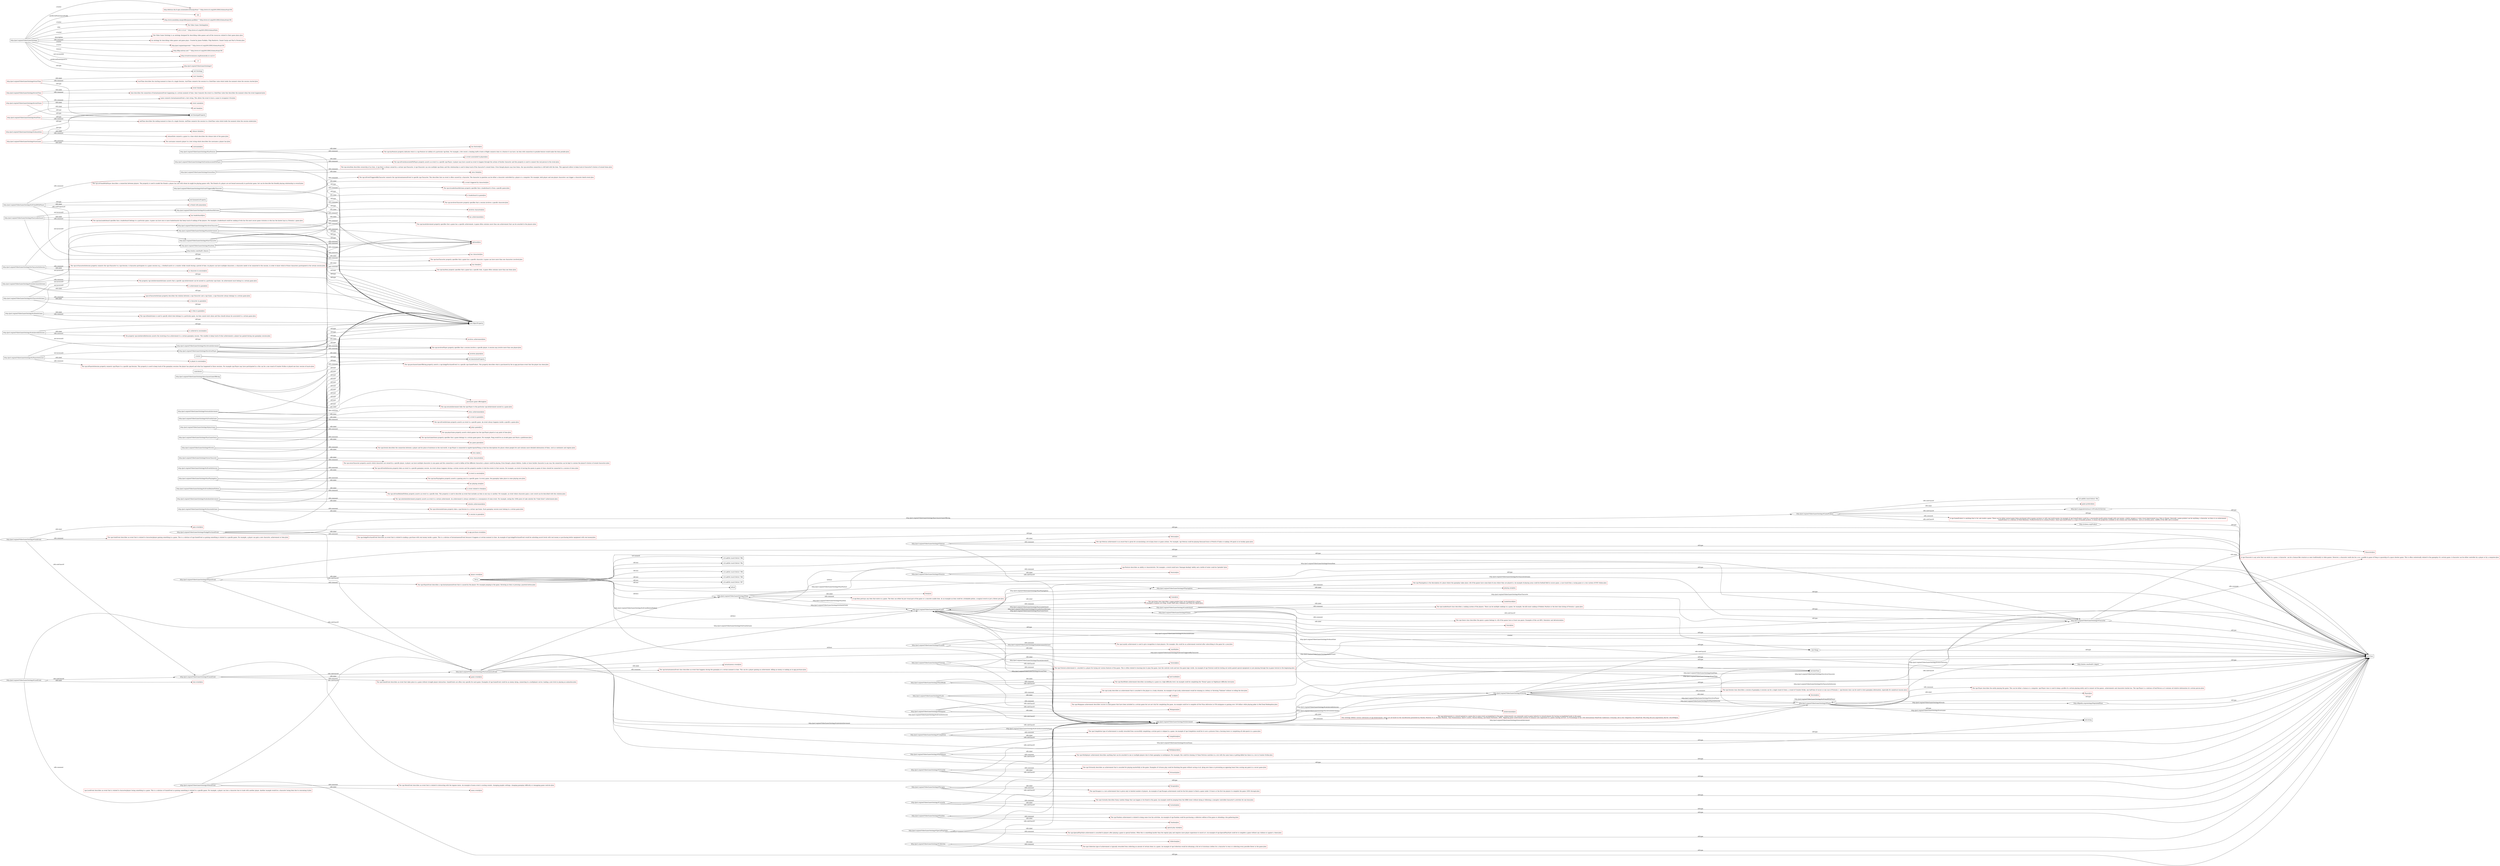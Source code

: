 digraph ar2dtool_diagram { 
rankdir=LR;
size="1000"
node [shape = ellipse, color="black"]; "http://purl.org/net/VideoGameOntology#GameEvent" "http://purl.org/net/VideoGameOntology#Item" "http://purl.org/net/VideoGameOntology#Veteran" "http://purl.org/net/VideoGameOntology#Achievement" "NULL" "http://purl.org/net/VideoGameOntology#GameProduct" "http://purl.org/net/VideoGameOntology#Loyalty" "http://purl.org/net/VideoGameOntology#Tutorial" "http://purl.org/net/VideoGameOntology#HardMode" "http://purl.org/net/VideoGameOntology#Character" "http://xmlns.com/foaf/0.1/Agent" "http://purl.org/net/VideoGameOntology#Leaderboard" "http://purl.org/net/VideoGameOntology#Luck" "http://purl.org/net/VideoGameOntology#Minigame" "http://purl.org/net/VideoGameOntology#Completion" "http://purl.org/net/VideoGameOntology#PlayerEvent" "http://schema.org/Product" "http://purl.org/net/VideoGameOntology#Multiplayer" "http://purl.org/net/VideoGameOntology#Virtuosity" "http://purl.org/net/VideoGameOntology#Paragon" "owl:Thing" "http://dbpedia.org/ontology/PopulatedPlace" "http://purl.org/net/VideoGameOntology#InstantaneousEvent" "http://purl.org/net/VideoGameOntology#GainEvent" "http://purl.org/net/VideoGameOntology#Player" "http://purl.org/net/VideoGameOntology#Feature" "http://purl.org/net/VideoGameOntology#Session" "http://purl.org/goodrelations/v1#ProductOrService" "http://purl.org/net/VideoGameOntology#InAppPurchaseEvent" "http://purl.org/net/VideoGameOntology#LoseEvent" "http://purl.org/net/VideoGameOntology#Genre" "http://purl.org/net/VideoGameOntology#Curiosity" "http://purl.org/net/VideoGameOntology#SpecialPlayStyle" "http://purl.org/net/VideoGameOntology#Fandom" "http://purl.org/net/VideoGameOntology#MenuEvent" "http://purl.org/net/VideoGameOntology#Game" "http://purl.org/net/VideoGameOntology#PlayingArea" "http://purl.org/net/VideoGameOntology#Collection" ; /*classes style*/
node [shape = rectangle, color="red"]; "has feature@en" "The vgo:hasFeature property indicates what is a vgo:Feature (or ability) of a particular vgo:Item. For example, a fire sword, a healing staff or boots of flight connects item to a feature it can have. An item with connection to potable feature would make the item potable.@en" "Character@en" "A vgo:Character is any actor that can exists in a game. A character  can be a human-like creature as seen traditionally in video games. However, a character could also be a car, a paddle in game of Pong or spaceship of a space shooter game. This is often contextually related to the gameplay of a certain game. A character can be either controller by a player or by a computer.@en" "start time@en" "startTime describes the starting moment in time of a single Session. startTime connects the session to a DateTime value which holds the moment when the session started.@en" "http://delicias.dia.fi.upm.es/members/DGarijo/#me^^http://www.w3.org/2001/XMLSchema#anyURI" "vgo" "http://www.mendeley.com/profiles/janne-parkkila/^^http://www.w3.org/2001/XMLSchema#anyURI" "The Video Game Ontology@en" "2013-10-22^^http://www.w3.org/2001/XMLSchema#date" "The Video Game Ontology is an ontology designed for describing video games and all the resources related to their game plays.@en" "An ontology for describing video games and game plays. Created by Janne Parkkila, Filip Radulovic, Daniel Garijo and Mar?a Poveda.@en" "http://purl.org/net/mpoveda^^http://www.w3.org/2001/XMLSchema#anyURI" "http://filip.milstan.net/^^http://www.w3.org/2001/XMLSchema#anyURI" "http://creativecommons.org/licenses/by-nc-sa/2.0/" "1.0" "http://purl.org/net/VideoGameOntology#" "is event associated to player@en" "The vgo:isEventAssociatedToPlayer property asserts an event to a specific vgo:Player. A player may have caused an event to happen through the actions of his/her character and this property is used to connect the real person to the event.@en" "Completion@en" "The vgo:Completion type of achievement is usually rewarded from successfully completing a certain goal or subgoal in a game. An example of vgo:Completion would be to save a princess from a burning tower or completing all side-quests in a game.@en" "owns item@en" "The vgo:ownsItem describes ownership of an item. A vgo:Item is always owned by a certain vgo:Character. A vgo:Character can own multiple vgo:Items and this relationship is used to keep track of the character?s owned items. Even though players may lose items, the vgo:ownsItem connection is still held with the item. This approach allows to keep track of character?s history of owned items.@en" "game product@en" "A vgo:GameProduct is anything that is for sale inside a game. These can be either normal game items purchased with in-game currency or with real world money. An example of vgo:GameProduct could be a consumable health potion bought with real money, a better weapon or some visual improvement (e.g. Hats in Steam). Basically a game product can be anything, a character, an item or an achievement.
GameProduct is a subclass of Good Relations: ProductOrService & schema:Product. Since vgo:GameProduct is a type of buyable product, it reuses the properties available in the schema and Good Relations, such as currency price, validity of the offer and so on.@en" "is event triggered by character@en" "The vgo:isEventTriggeredByCharacter connects the vgo:InstantaneousEvent to specific vgo:Character. This describes that an event is often caused by a character. The character in question can be either a character controlled by a player or a computer. For example, both player and non-player characters can trigger a character death event.@en" "Game@en" "The vgo:Game class describes a game product that can be played by a player.
Examples of games are Pong, Grand Theft Auto, Pokemon and Need for Speed.@en" "involves player@en" "The vgo:involvesPlayer property specifies that a session involves a specific player. A session may involve more than one player.@en" "optional@en" "Minigame@en" "The vgo:Minigame achievement describes success in mini-games that have been included in a certain game but are not vital for completing the game. An example could be to complete all the Pizza deliveries in GTA minigame or gaining over 100 dollars while playing poker in Red Dead Redemption.@en" "is friend with player@en" "The vgo:isFriendWithPlayer describes a connection between players. The property is used to model the friends a player has and with whom he might be playing games with. The friends of a player are not bound necessarily to particular game, but can be describe the friendly playing relationship in overall.@en" "purchases game offering@en" "The vgo:purchasesGameOffering property aseerts a vgo:InAppPurchaseEvent to a specific vgo:GameProduct. This property describes what is purchased by the in-app purchase event that the player has done.@en" "Paragon@en" "The vgo:Paragon is a rare achievement that is given only to limited number of players. An example of vgo:Paragon achievement could be the first player to finish a game under 10 hours or the first ten players to complete the game 100% through.@en" "owns achievement@en" "The vgo:ownsAchievement links the vgo:Player to the particular vgo:Achievement earned in a game.@en" "is event in game@en" "The vgo:isEventInGame property asserts an event to a specific game. An event always happens inside a specific a game.@en" "username@en" "The username connects player to a text string which describes the username a player has.@en" "plays game@en" "the vgo:playsGame property asserts which games has the vgo:Player played at any point of time.@en" "has leaderboard@en" "The vgo:hasLeaderboard specifies that a leaderboard belongs to a particular game. A game can have one or more leaderboards that keep track of ranking of the players. For example a leaderboard could be ranking of who has the most soccer game victories or who has the fastest lap in a Formula 1 game.@en" "Veteran@en" "The vgo:Veteran achievement is an award that is given for accumulating a lot of play hours or game actions. For example, vgo:Veteran could be playing thousand hours of World of Tanks or making 100 goals in ice hockey game.@en" "lose event@en" "vgo:LoseEvent describes an event that is related to character/player losing something in a game. This is a subclass of GameEvent as gaining something is related to a specific game. For example, a player can lose a character due to trade with another player. Another example would be a character losing item due to consuming it.@en" "has game genre@en" "The vgo:hasGameGenre property specifies that a game belongs to a certain game genre. For example, Pong would be an arcade game and Mario a platformer.@en" "playing area@en" "The vgo:PlayingArea is the description of a place where the gameplay takes place. All of the games have some kind of area where they are played in. An example of playing areas could be football field in soccer game, a race track from a racing game or a star system of EVE Online.@en" "involves character@en" "The vgo:involvesCharacter property specifies that a session involves a specific character.@en" "optional@en" "release date@en" "releaseDate connects a game to a time which describes the release date of the game.@en" "is achievement in game@en" "The property vgo:isAchievementInGame asserts that a specific vgo:Achievement can be earned in a particular vgo:Game. An achievement must belong to a certain game.@en" "hard mode@en" "The vgo:HardMode achievement describes succeeding in a game on a high difficulty level. An example could be completing the ?Doom? game on Nightmare difficulty level.@en" "game event@en" "The vgo:GameEvent describes an event that takes place in a game without straight player interaction. GameEvents are often very specific for each game. Examples of vgo:GameEvent could be an enemy dying, connecting to a multiplayer server, loading a new level or playing an animation.@en" "Achievement@en" "The vgo:Achievement is a reward gained in a game due to some event accomplished in the game. Achievements are commonly used in game industry to reward players for having accomplished tasks in the game. 
This ontology defines various subclasses of vgo:Achievement, which are all based on the classification presented by Markus Montola et al. [Markus Montola, Timo Nummenmaa, Andr?s Lucero, Marion Boberg, and Hannu Korhonen, 2009, ?Applying game achievement systems to enhance user experience in a photo sharing service?, In Proceedings of the 13th International MindTrek Conference: Everyday Life in the Ubiquitous Era (MindTrek '09)] http://dl.acm.org/citation.cfm?id=1621859@en" "lives in@en" "The vgo:livesIn describes the connection between a player and his place of existence in the real-world. A vgo:Player is connected to wgs84:SpatialThing as that has descriptions for places where people live and contains more detailed information of them, such as continents and regions.@en" "Item@en" "A vgo:Item portrays any item that exists in a game. The item can either be just visual part of the game or a concrete usable item. As an example an item could be a drinkable potion, a magical sword or just a flower pot.@en" "is character in game@en" "vgo:isCharacterInGame property describes the relation between a vgo:Character and a vgo:Game. a vgo:Character always belongs to a certain game.@en" "has item@en" "The vgo:hasItem property specifies that a game has a specific item. A game often contains more than one items.@en" "optional@en" "is item in game@en" "The vgo:isItemInGame is used to specify which item belongs to a particular game. An item cannot exist alone and thus should always be associated to a certain game.@en" "special play style@en" "The vgo:SpecialPlayStyle achievement is awarded to players after playing a game in special fashion. Often this is something harder than the regular play and requires more player experience to excel in it. An example of vgo:SpecialPlayStyle could be to complete a game without any violence or against a timer.@en" "Tutorial@en" "The vgo:Tutorial achievement is  awarded to a player for trying out various features of the game. This is often related to learning how to play the game, how the controls work and how the game logic works. An example of vgo:Tutorial could be testing out newly gained special equipment or just playing through the in-game tutorial in the beginning.@en" "owns character@en" "The vgo:ownsCharacter property asserts which characters are owned by a specific player. A player can have multiple characters in one game and this connection is used to define all the different characters a player could be playing. Even though a player deletes, trades or loses his/her character in any way, the connection can be kept to contain the player?s history of owned characters.@en" "Virtuosity@en" "The vgo:Virtuosity describes an achievement that is awarded for playing masterfully in the game. Examples of virtuous play could be finishing the game without saving at all, dying zero times or preventing an opposing team from scoring any goals in a soccer game.@en" "Fandom@en" "The vgo:Fandom achievement is related to doing some true fan activities. An example of vgo:Fandom could be purchasing a collectors edition of the game or attending a fan gathering.@en" "Player@en" "The vgo:Player describes the entity playing the game. This can be either a human or a computer. vgo:Player class is used to keep a profile of a certain playing entity and to connect all the games, achievements and characters he/she has. The vgo:Player is a subclass of foaf:Person as it contains all relative information of a certain person.@en" "Luck@en" "The vgo:Lucky describes an achievement that is awarded to the player in a lucky situation. An example of vgo:Lucky achievement would be winning in a lottery or throwing ?Yahtzee? without re-rolling the dice.@en" "Curiosity@en" "The vgo:Curiosity describes funny random things that can happen or be found in the game. An example could be jumping from the Eiffel tower without dying or following a comupter controlled character?s activities for one hour.@en" "Genre@en" "The vgo:Genre class describes the genre a game belongs to. All of the games have at least one genre. Examples of this are RPG, Simulator and Adventure@en" "Loyalty@en" "The vgo:Loyalty achievement is used to give recognition to loyal players. For example, this could be an achievement received after subscribing to the game for a year.@en" "end time@en" "endTime describes the ending moment in time of a single Session. endTime connects the session to a DateTime value which holds the moment when the session ended.@en" "gain event@en" "The vgo:GainEvent describes an event that is related to character/player gaining something in a game. This is a subclass of vgo:GameEvent as gaining something is related to a specific game. For example, a player can gain a new character, achievement or item.@en" "is achieved in session@en" "The property vgo:isAchievedInSession asserts the receiving of an achievement to a certain gameplay session. This enables to keep track of what achievements a player has gained during one gameplay session.@en" "Multiplayer@en" "The vgo:Multiplayer achievement describes anything that can be awarded to one or multiple players due to their gameplay in multiplayer. For example, this could be winning 10 Team Fortress matches in a row with the same team or getting killed ten times in a row in Counter-Strike.@en" "event name@en" "name connects InstantaneousEvent a text string. This allows the event to have a name to recognize it for.@en" "is player in session@en" "The vgo:isPlayerInSession property connects vgo:Player to a specific vgo:Session. This property is used to keep track of the gameplay sessions the player has played and what has happened in those sessions. For example vgo:Player may have participated in a this can be a one round of Counter-Strike or played one hour session of mario.@en" "Leaderboard@en" "The vgo:Leaderboard class describes a ranking system of the players. There can be multiple rankings in a game, for example, the kill-count ranking of Modern Warfare or the best time listing of Formula 1 game.@en" "event time@en" "time describes the connection of InstantaneousEvent happening at a certain moment of time. time Conncets the event to a DateTime value that describes the moment when the event happened.@en" "in-app purchase event@en" "The vgo:InAppPurchaseEvent describes an event that is related to making a purchase with real money inside a game. This is a subclass of InstantaneousEvent because it happens at certain moment in time. An example of vgo:InAppPurchaseEvent would be unlocking secret levels with real money or purchasing better equipment with real money.@en" "is event in session@en" "The vgo:isEventInSession property links an event to a specific gameplay session. An event always happens during a certain session and this property enables to link the events to that session. For example, an event of moving the queen in game of chess should be connected to a session of chess.@en" "is leaderboard in game@en" "The vgo:isLeaderboardInGame property specifies that a leaderboard is from a specific game.@en" "optional@en" "has playing area@en" "The vgo:hasPlayingArea property asserts a gaming area to a specific game. In every game, the gameplay takes place in some playing area.@en" "has character@en" "The vgo:hasCharacter property specifies that a game has a specific character. A game can have more than one characters involved.@en" "optional@en" "involves achievement@en" "The vgo:involvesPlayer property specifies that a session involves a specific player. A session may involve more than one player.@en" "optional@en" "Session@en" "The vgo:Session class describes a session of gameplay. A session can be a single round of chess, a round of Counter-Strike, one half-time of soccer or one race of Formula 1. vgo:Session class can be used to store gameplay information, especially for analytical reasons.@en" "Feature@en" "vgo:Feature describes an ability or characteristic. For example, a sword could have ?damage dealing? ability and a bottle of water could be ?potable?.@en" "is event related to item@en" "The vgo:isEventRelatedToItem property asserts an event to a specific item. This property is used to describe an event that includes an item in one way or another. For example, an event where character gains a new sword can be described with this relation.@en" "unlocks achievement@en" "The vgo:unlocksAchievement property asserts an event to a certain achievement. An achievement is always unlocked as a consequence of some event. For example, eating the 100th piece of cake unlocks the ?Cake Eater? achievement.@en" "Collection@en" "The vgo:Collection type of achievement is typically rewarded from collecting an amount of certain items in a game. An example of vgo:Collection would be obtaining a full set of christmas clothes for a character to wear or collecting every possible flower in the game.@en" "instantaneous event@en" "The vgo:InstantaneousEvent class describes an event that happens during the gameplay at a certain moment in time. This can be a player gaining an achievement, killing an enemy or making an in-app purchase.@en" "menu event@en" "The vgo:MenuEvent describes an event that is related to interacting with the ingame menu. An example of menu event is muting sounds, changing graphic settings, changing gameplay difficulty or remapping game controls.@en" "is session in game@en" "The vgo:isSessionInGame property links a vgo:Session to a certain vgo:Game. Each gameplay session must belong to a certain game.@en" "has achievement@en" "The vgo:hasAchievement property specifies that a game has a specific achievement. A game often contains more than one achievement that can be awarded to the players.@en" "optional@en" "is character in session@en" "The vgo:isCharacterInSession property connects the vgo:Character to a vgo:Session. A character participates in a game session (e.g., a football match or a counter strike round) during a period of time. As players can have multiple characters, a character needs to be connected to the session, in order to know which of those characters participated in the certain session.@en" "player event@en" "The vgo:PlayerEvent describes a vgo:InstantaneousEvent that is caused by the player. For example jumping in the game, throwing an item or pressing a joystick button.@en" ; /*literals style*/
"http://purl.org/net/VideoGameOntology#eventTime" "http://purl.org/net/VideoGameOntology#eventName" "http://purl.org/net/VideoGameOntology#endTime" "http://purl.org/net/VideoGameOntology#releaseDate" "http://purl.org/net/VideoGameOntology#username" "http://purl.org/net/VideoGameOntology#startTime" node [shape = null, color="null"]; "http://purl.org/net/VideoGameOntology#eventTime" "http://purl.org/net/VideoGameOntology#eventName" "http://purl.org/net/VideoGameOntology#endTime" "http://purl.org/net/VideoGameOntology#releaseDate" "http://purl.org/net/VideoGameOntology#username" "http://purl.org/net/VideoGameOntology#startTime" ; /*data type properties style*/
	"http://xmlns.com/foaf/0.1/knows" -> "owl:ObjectProperty" [ label = "rdf:type" ];
	"http://purl.org/net/VideoGameOntology#hasFeature" -> "owl:ObjectProperty" [ label = "rdf:type" ];
	"http://purl.org/net/VideoGameOntology#hasFeature" -> "has feature@en" [ label = "rdfs:label" ];
	"http://purl.org/net/VideoGameOntology#hasFeature" -> "The vgo:hasFeature property indicates what is a vgo:Feature (or ability) of a particular vgo:Item. For example, a fire sword, a healing staff or boots of flight connects item to a feature it can have. An item with connection to potable feature would make the item potable.@en" [ label = "rdfs:comment" ];
	"http://purl.org/net/VideoGameOntology#Character" -> "owl:Class" [ label = "rdf:type" ];
	"http://purl.org/net/VideoGameOntology#Character" -> "Character@en" [ label = "rdfs:label" ];
	"http://purl.org/net/VideoGameOntology#Character" -> "A vgo:Character is any actor that can exists in a game. A character  can be a human-like creature as seen traditionally in video games. However, a character could also be a car, a paddle in game of Pong or spaceship of a space shooter game. This is often contextually related to the gameplay of a certain game. A character can be either controller by a player or by a computer.@en" [ label = "rdfs:comment" ];
	"http://purl.org/net/VideoGameOntology#startTime" -> "owl:DatatypeProperty" [ label = "rdf:type" ];
	"http://purl.org/net/VideoGameOntology#startTime" -> "start time@en" [ label = "rdfs:label" ];
	"http://purl.org/net/VideoGameOntology#startTime" -> "startTime describes the starting moment in time of a single Session. startTime connects the session to a DateTime value which holds the moment when the session started.@en" [ label = "rdfs:comment" ];
	"http://purl.org/net/VideoGameOntology" -> "http://delicias.dia.fi.upm.es/members/DGarijo/#me^^http://www.w3.org/2001/XMLSchema#anyURI" [ label = ":creator" ];
	"http://purl.org/net/VideoGameOntology" -> "vgo" [ label = ":preferredNamespacePrefix" ];
	"http://purl.org/net/VideoGameOntology" -> "http://www.mendeley.com/profiles/janne-parkkila/^^http://www.w3.org/2001/XMLSchema#anyURI" [ label = ":creator" ];
	"http://purl.org/net/VideoGameOntology" -> "The Video Game Ontology@en" [ label = ":title" ];
	"http://purl.org/net/VideoGameOntology" -> "2013-10-22^^http://www.w3.org/2001/XMLSchema#date" [ label = ":created" ];
	"http://purl.org/net/VideoGameOntology" -> "owl:Ontology" [ label = "rdf:type" ];
	"http://purl.org/net/VideoGameOntology" -> "The Video Game Ontology is an ontology designed for describing video games and all the resources related to their game plays.@en" [ label = ":description" ];
	"http://purl.org/net/VideoGameOntology" -> "An ontology for describing video games and game plays. Created by Janne Parkkila, Filip Radulovic, Daniel Garijo and Mar?a Poveda.@en" [ label = "rdfs:comment" ];
	"http://purl.org/net/VideoGameOntology" -> "http://purl.org/net/mpoveda^^http://www.w3.org/2001/XMLSchema#anyURI" [ label = ":creator" ];
	"http://purl.org/net/VideoGameOntology" -> "http://filip.milstan.net/^^http://www.w3.org/2001/XMLSchema#anyURI" [ label = ":creator" ];
	"http://purl.org/net/VideoGameOntology" -> "http://creativecommons.org/licenses/by-nc-sa/2.0/" [ label = ":license" ];
	"http://purl.org/net/VideoGameOntology" -> "1.0" [ label = "owl:versionInfo" ];
	"http://purl.org/net/VideoGameOntology" -> "http://purl.org/net/VideoGameOntology#" [ label = ":preferredNamespaceUri" ];
	"http://purl.org/net/VideoGameOntology#isEventAssociatedToPlayer" -> "owl:ObjectProperty" [ label = "rdf:type" ];
	"http://purl.org/net/VideoGameOntology#isEventAssociatedToPlayer" -> "is event associated to player@en" [ label = "rdfs:label" ];
	"http://purl.org/net/VideoGameOntology#isEventAssociatedToPlayer" -> "The vgo:isEventAssociatedToPlayer property asserts an event to a specific vgo:Player. A player may have caused an event to happen through the actions of his/her character and this property is used to connect the real person to the event.@en" [ label = "rdfs:comment" ];
	"http://purl.org/net/VideoGameOntology#Completion" -> "owl:Class" [ label = "rdf:type" ];
	"http://purl.org/net/VideoGameOntology#Completion" -> "Completion@en" [ label = "rdfs:label" ];
	"http://purl.org/net/VideoGameOntology#Completion" -> "http://purl.org/net/VideoGameOntology#Achievement" [ label = "rdfs:subClassOf" ];
	"http://purl.org/net/VideoGameOntology#Completion" -> "The vgo:Completion type of achievement is usually rewarded from successfully completing a certain goal or subgoal in a game. An example of vgo:Completion would be to save a princess from a burning tower or completing all side-quests in a game.@en" [ label = "rdfs:comment" ];
	"http://purl.org/net/VideoGameOntology#ownsItem" -> "owl:ObjectProperty" [ label = "rdf:type" ];
	"http://purl.org/net/VideoGameOntology#ownsItem" -> "owns item@en" [ label = "rdfs:label" ];
	"http://purl.org/net/VideoGameOntology#ownsItem" -> "The vgo:ownsItem describes ownership of an item. A vgo:Item is always owned by a certain vgo:Character. A vgo:Character can own multiple vgo:Items and this relationship is used to keep track of the character?s owned items. Even though players may lose items, the vgo:ownsItem connection is still held with the item. This approach allows to keep track of character?s history of owned items.@en" [ label = "rdfs:comment" ];
	"http://purl.org/net/VideoGameOntology#GameProduct" -> "owl:Class" [ label = "rdf:type" ];
	"http://purl.org/net/VideoGameOntology#GameProduct" -> "game product@en" [ label = "rdfs:label" ];
	"http://purl.org/net/VideoGameOntology#GameProduct" -> "http://purl.org/goodrelations/v1#ProductOrService" [ label = "rdfs:subClassOf" ];
	"http://purl.org/net/VideoGameOntology#GameProduct" -> "http://schema.org/Product" [ label = "rdfs:subClassOf" ];
	"http://purl.org/net/VideoGameOntology#GameProduct" -> "-231ad656:14cd15363cf:-7ffc" [ label = "rdfs:subClassOf" ];
	"http://purl.org/net/VideoGameOntology#GameProduct" -> "A vgo:GameProduct is anything that is for sale inside a game. These can be either normal game items purchased with in-game currency or with real world money. An example of vgo:GameProduct could be a consumable health potion bought with real money, a better weapon or some visual improvement (e.g. Hats in Steam). Basically a game product can be anything, a character, an item or an achievement.
GameProduct is a subclass of Good Relations: ProductOrService & schema:Product. Since vgo:GameProduct is a type of buyable product, it reuses the properties available in the schema and Good Relations, such as currency price, validity of the offer and so on.@en" [ label = "rdfs:comment" ];
	"http://purl.org/net/VideoGameOntology#isEventTriggeredByCharacter" -> "owl:ObjectProperty" [ label = "rdf:type" ];
	"http://purl.org/net/VideoGameOntology#isEventTriggeredByCharacter" -> "is event triggered by character@en" [ label = "rdfs:label" ];
	"http://purl.org/net/VideoGameOntology#isEventTriggeredByCharacter" -> "The vgo:isEventTriggeredByCharacter connects the vgo:InstantaneousEvent to specific vgo:Character. This describes that an event is often caused by a character. The character in question can be either a character controlled by a player or a computer. For example, both player and non-player characters can trigger a character death event.@en" [ label = "rdfs:comment" ];
	"http://purl.org/net/VideoGameOntology#Game" -> "owl:Class" [ label = "rdf:type" ];
	"http://purl.org/net/VideoGameOntology#Game" -> "Game@en" [ label = "rdfs:label" ];
	"http://purl.org/net/VideoGameOntology#Game" -> "The vgo:Game class describes a game product that can be played by a player.
Examples of games are Pong, Grand Theft Auto, Pokemon and Need for Speed.@en" [ label = "rdfs:comment" ];
	"http://purl.org/net/VideoGameOntology#involvesPlayer" -> "owl:ObjectProperty" [ label = "rdf:type" ];
	"http://purl.org/net/VideoGameOntology#involvesPlayer" -> "involves player@en" [ label = "rdfs:label" ];
	"http://purl.org/net/VideoGameOntology#involvesPlayer" -> "The vgo:involvesPlayer property specifies that a session involves a specific player. A session may involve more than one player.@en" [ label = "rdfs:comment" ];
	"http://purl.org/net/VideoGameOntology#involvesPlayer" -> "optional@en" [ label = "rdfs:comment" ];
	"http://purl.org/net/VideoGameOntology#Minigame" -> "owl:Class" [ label = "rdf:type" ];
	"http://purl.org/net/VideoGameOntology#Minigame" -> "Minigame@en" [ label = "rdfs:label" ];
	"http://purl.org/net/VideoGameOntology#Minigame" -> "http://purl.org/net/VideoGameOntology#Achievement" [ label = "rdfs:subClassOf" ];
	"http://purl.org/net/VideoGameOntology#Minigame" -> "The vgo:Minigame achievement describes success in mini-games that have been included in a certain game but are not vital for completing the game. An example could be to complete all the Pizza deliveries in GTA minigame or gaining over 100 dollars while playing poker in Red Dead Redemption.@en" [ label = "rdfs:comment" ];
	"http://purl.org/net/VideoGameOntology#isFriendWithPlayer" -> "owl:ObjectProperty" [ label = "rdf:type" ];
	"http://purl.org/net/VideoGameOntology#isFriendWithPlayer" -> "owl:SymmetricProperty" [ label = "rdf:type" ];
	"http://purl.org/net/VideoGameOntology#isFriendWithPlayer" -> "is friend with player@en" [ label = "rdfs:label" ];
	"http://purl.org/net/VideoGameOntology#isFriendWithPlayer" -> "The vgo:isFriendWithPlayer describes a connection between players. The property is used to model the friends a player has and with whom he might be playing games with. The friends of a player are not bound necessarily to particular game, but can be describe the friendly playing relationship in overall.@en" [ label = "rdfs:comment" ];
	"http://purl.org/net/VideoGameOntology#isFriendWithPlayer" -> "http://xmlns.com/foaf/0.1/knows" [ label = "rdfs:subPropertyOf" ];
	"http://purl.org/net/VideoGameOntology#purchasesGameOffering" -> "owl:ObjectProperty" [ label = "rdf:type" ];
	"http://purl.org/net/VideoGameOntology#purchasesGameOffering" -> "purchases game offering@en" [ label = "rdfs:label" ];
	"http://purl.org/net/VideoGameOntology#purchasesGameOffering" -> "The vgo:purchasesGameOffering property aseerts a vgo:InAppPurchaseEvent to a specific vgo:GameProduct. This property describes what is purchased by the in-app purchase event that the player has done.@en" [ label = "rdfs:comment" ];
	"http://purl.org/net/VideoGameOntology#Paragon" -> "owl:Class" [ label = "rdf:type" ];
	"http://purl.org/net/VideoGameOntology#Paragon" -> "Paragon@en" [ label = "rdfs:label" ];
	"http://purl.org/net/VideoGameOntology#Paragon" -> "http://purl.org/net/VideoGameOntology#Achievement" [ label = "rdfs:subClassOf" ];
	"http://purl.org/net/VideoGameOntology#Paragon" -> "The vgo:Paragon is a rare achievement that is given only to limited number of players. An example of vgo:Paragon achievement could be the first player to finish a game under 10 hours or the first ten players to complete the game 100% through.@en" [ label = "rdfs:comment" ];
	"http://purl.org/net/VideoGameOntology#ownsAchievement" -> "owl:ObjectProperty" [ label = "rdf:type" ];
	"http://purl.org/net/VideoGameOntology#ownsAchievement" -> "owns achievement@en" [ label = "rdfs:label" ];
	"http://purl.org/net/VideoGameOntology#ownsAchievement" -> "The vgo:ownsAchievement links the vgo:Player to the particular vgo:Achievement earned in a game.@en" [ label = "rdfs:comment" ];
	"http://purl.org/net/VideoGameOntology#isEventInGame" -> "owl:ObjectProperty" [ label = "rdf:type" ];
	"http://purl.org/net/VideoGameOntology#isEventInGame" -> "is event in game@en" [ label = "rdfs:label" ];
	"http://purl.org/net/VideoGameOntology#isEventInGame" -> "The vgo:isEventInGame property asserts an event to a specific game. An event always happens inside a specific a game.@en" [ label = "rdfs:comment" ];
	"http://purl.org/net/VideoGameOntology#username" -> "owl:DatatypeProperty" [ label = "rdf:type" ];
	"http://purl.org/net/VideoGameOntology#username" -> "username@en" [ label = "rdfs:label" ];
	"http://purl.org/net/VideoGameOntology#username" -> "The username connects player to a text string which describes the username a player has.@en" [ label = "rdfs:comment" ];
	"http://purl.org/net/VideoGameOntology#playsGame" -> "owl:ObjectProperty" [ label = "rdf:type" ];
	"http://purl.org/net/VideoGameOntology#playsGame" -> "plays game@en" [ label = "rdfs:label" ];
	"http://purl.org/net/VideoGameOntology#playsGame" -> "the vgo:playsGame property asserts which games has the vgo:Player played at any point of time.@en" [ label = "rdfs:comment" ];
	"http://purl.org/net/VideoGameOntology#hasLeaderboard" -> "owl:ObjectProperty" [ label = "rdf:type" ];
	"http://purl.org/net/VideoGameOntology#hasLeaderboard" -> "has leaderboard@en" [ label = "rdfs:label" ];
	"http://purl.org/net/VideoGameOntology#hasLeaderboard" -> "The vgo:hasLeaderboard specifies that a leaderboard belongs to a particular game. A game can have one or more leaderboards that keep track of ranking of the players. For example a leaderboard could be ranking of who has the most soccer game victories or who has the fastest lap in a Formula 1 game.@en" [ label = "rdfs:comment" ];
	"http://purl.org/net/VideoGameOntology#hasLeaderboard" -> "http://purl.org/net/VideoGameOntology#isLeaderboardInGame" [ label = "owl:inverseOf" ];
	":creator" -> "owl:ObjectProperty" [ label = "rdf:type" ];
	"http://purl.org/net/VideoGameOntology#Veteran" -> "owl:Class" [ label = "rdf:type" ];
	"http://purl.org/net/VideoGameOntology#Veteran" -> "Veteran@en" [ label = "rdfs:label" ];
	"http://purl.org/net/VideoGameOntology#Veteran" -> "http://purl.org/net/VideoGameOntology#Achievement" [ label = "rdfs:subClassOf" ];
	"http://purl.org/net/VideoGameOntology#Veteran" -> "The vgo:Veteran achievement is an award that is given for accumulating a lot of play hours or game actions. For example, vgo:Veteran could be playing thousand hours of World of Tanks or making 100 goals in ice hockey game.@en" [ label = "rdfs:comment" ];
	"http://purl.org/net/VideoGameOntology#LoseEvent" -> "owl:Class" [ label = "rdf:type" ];
	"http://purl.org/net/VideoGameOntology#LoseEvent" -> "lose event@en" [ label = "rdfs:label" ];
	"http://purl.org/net/VideoGameOntology#LoseEvent" -> "http://purl.org/net/VideoGameOntology#GameEvent" [ label = "rdfs:subClassOf" ];
	"http://purl.org/net/VideoGameOntology#LoseEvent" -> "vgo:LoseEvent describes an event that is related to character/player losing something in a game. This is a subclass of GameEvent as gaining something is related to a specific game. For example, a player can lose a character due to trade with another player. Another example would be a character losing item due to consuming it.@en" [ label = "rdfs:comment" ];
	"http://purl.org/net/VideoGameOntology#hasGameGenre" -> "owl:ObjectProperty" [ label = "rdf:type" ];
	"http://purl.org/net/VideoGameOntology#hasGameGenre" -> "has game genre@en" [ label = "rdfs:label" ];
	"http://purl.org/net/VideoGameOntology#hasGameGenre" -> "The vgo:hasGameGenre property specifies that a game belongs to a certain game genre. For example, Pong would be an arcade game and Mario a platformer.@en" [ label = "rdfs:comment" ];
	"http://purl.org/net/VideoGameOntology#PlayingArea" -> "owl:Class" [ label = "rdf:type" ];
	"http://purl.org/net/VideoGameOntology#PlayingArea" -> "playing area@en" [ label = "rdfs:label" ];
	"http://purl.org/net/VideoGameOntology#PlayingArea" -> "The vgo:PlayingArea is the description of a place where the gameplay takes place. All of the games have some kind of area where they are played in. An example of playing areas could be football field in soccer game, a race track from a racing game or a star system of EVE Online.@en" [ label = "rdfs:comment" ];
	"http://purl.org/net/VideoGameOntology#involvesCharacter" -> "owl:ObjectProperty" [ label = "rdf:type" ];
	"http://purl.org/net/VideoGameOntology#involvesCharacter" -> "involves character@en" [ label = "rdfs:label" ];
	"http://purl.org/net/VideoGameOntology#involvesCharacter" -> "The vgo:involvesCharacter property specifies that a session involves a specific character.@en" [ label = "rdfs:comment" ];
	"http://purl.org/net/VideoGameOntology#involvesCharacter" -> "optional@en" [ label = "rdfs:comment" ];
	"http://purl.org/net/VideoGameOntology#releaseDate" -> "owl:DatatypeProperty" [ label = "rdf:type" ];
	"http://purl.org/net/VideoGameOntology#releaseDate" -> "release date@en" [ label = "rdfs:label" ];
	"http://purl.org/net/VideoGameOntology#releaseDate" -> "releaseDate connects a game to a time which describes the release date of the game.@en" [ label = "rdfs:comment" ];
	":creator" -> "owl:AnnotationProperty" [ label = "rdf:type" ];
	"http://purl.org/net/VideoGameOntology#isAchievementInGame" -> "owl:ObjectProperty" [ label = "rdf:type" ];
	"http://purl.org/net/VideoGameOntology#isAchievementInGame" -> "is achievement in game@en" [ label = "rdfs:label" ];
	"http://purl.org/net/VideoGameOntology#isAchievementInGame" -> "The property vgo:isAchievementInGame asserts that a specific vgo:Achievement can be earned in a particular vgo:Game. An achievement must belong to a certain game.@en" [ label = "rdfs:comment" ];
	"http://purl.org/net/VideoGameOntology#isAchievementInGame" -> "http://purl.org/net/VideoGameOntology#hasAchievement" [ label = "owl:inverseOf" ];
	"http://purl.org/net/VideoGameOntology#HardMode" -> "owl:Class" [ label = "rdf:type" ];
	"http://purl.org/net/VideoGameOntology#HardMode" -> "hard mode@en" [ label = "rdfs:label" ];
	"http://purl.org/net/VideoGameOntology#HardMode" -> "http://purl.org/net/VideoGameOntology#Achievement" [ label = "rdfs:subClassOf" ];
	"http://purl.org/net/VideoGameOntology#HardMode" -> "The vgo:HardMode achievement describes succeeding in a game on a high difficulty level. An example could be completing the ?Doom? game on Nightmare difficulty level.@en" [ label = "rdfs:comment" ];
	"http://purl.org/net/VideoGameOntology#GameEvent" -> "owl:Class" [ label = "rdf:type" ];
	"http://purl.org/net/VideoGameOntology#GameEvent" -> "game event@en" [ label = "rdfs:label" ];
	"http://purl.org/net/VideoGameOntology#GameEvent" -> "http://purl.org/net/VideoGameOntology#InstantaneousEvent" [ label = "rdfs:subClassOf" ];
	"http://purl.org/net/VideoGameOntology#GameEvent" -> "The vgo:GameEvent describes an event that takes place in a game without straight player interaction. GameEvents are often very specific for each game. Examples of vgo:GameEvent could be an enemy dying, connecting to a multiplayer server, loading a new level or playing an animation.@en" [ label = "rdfs:comment" ];
	"http://purl.org/net/VideoGameOntology#Achievement" -> "owl:Class" [ label = "rdf:type" ];
	"http://purl.org/net/VideoGameOntology#Achievement" -> "Achievement@en" [ label = "rdfs:label" ];
	"http://purl.org/net/VideoGameOntology#Achievement" -> "The vgo:Achievement is a reward gained in a game due to some event accomplished in the game. Achievements are commonly used in game industry to reward players for having accomplished tasks in the game. 
This ontology defines various subclasses of vgo:Achievement, which are all based on the classification presented by Markus Montola et al. [Markus Montola, Timo Nummenmaa, Andr?s Lucero, Marion Boberg, and Hannu Korhonen, 2009, ?Applying game achievement systems to enhance user experience in a photo sharing service?, In Proceedings of the 13th International MindTrek Conference: Everyday Life in the Ubiquitous Era (MindTrek '09)] http://dl.acm.org/citation.cfm?id=1621859@en" [ label = "rdfs:comment" ];
	"http://purl.org/net/VideoGameOntology#livesIn" -> "owl:ObjectProperty" [ label = "rdf:type" ];
	"http://purl.org/net/VideoGameOntology#livesIn" -> "lives in@en" [ label = "rdfs:label" ];
	"http://purl.org/net/VideoGameOntology#livesIn" -> "The vgo:livesIn describes the connection between a player and his place of existence in the real-world. A vgo:Player is connected to wgs84:SpatialThing as that has descriptions for places where people live and contains more detailed information of them, such as continents and regions.@en" [ label = "rdfs:comment" ];
	"http://purl.org/net/VideoGameOntology#Item" -> "owl:Class" [ label = "rdf:type" ];
	"http://purl.org/net/VideoGameOntology#Item" -> "Item@en" [ label = "rdfs:label" ];
	"http://purl.org/net/VideoGameOntology#Item" -> "A vgo:Item portrays any item that exists in a game. The item can either be just visual part of the game or a concrete usable item. As an example an item could be a drinkable potion, a magical sword or just a flower pot.@en" [ label = "rdfs:comment" ];
	"http://purl.org/net/VideoGameOntology#isCharacterInGame" -> "owl:ObjectProperty" [ label = "rdf:type" ];
	"http://purl.org/net/VideoGameOntology#isCharacterInGame" -> "is character in game@en" [ label = "rdfs:label" ];
	"http://purl.org/net/VideoGameOntology#isCharacterInGame" -> "vgo:isCharacterInGame property describes the relation between a vgo:Character and a vgo:Game. a vgo:Character always belongs to a certain game.@en" [ label = "rdfs:comment" ];
	"http://purl.org/net/VideoGameOntology#isCharacterInGame" -> "http://purl.org/net/VideoGameOntology#hasCharacter" [ label = "owl:inverseOf" ];
	"http://purl.org/net/VideoGameOntology#hasItem" -> "owl:ObjectProperty" [ label = "rdf:type" ];
	"http://purl.org/net/VideoGameOntology#hasItem" -> "has item@en" [ label = "rdfs:label" ];
	"http://purl.org/net/VideoGameOntology#hasItem" -> "The vgo:hasItem property specifies that a game has a specific item. A game often contains more than one items.@en" [ label = "rdfs:comment" ];
	"http://purl.org/net/VideoGameOntology#hasItem" -> "optional@en" [ label = "rdfs:comment" ];
	"http://purl.org/net/VideoGameOntology#isItemInGame" -> "owl:ObjectProperty" [ label = "rdf:type" ];
	"http://purl.org/net/VideoGameOntology#isItemInGame" -> "is item in game@en" [ label = "rdfs:label" ];
	"http://purl.org/net/VideoGameOntology#isItemInGame" -> "The vgo:isItemInGame is used to specify which item belongs to a particular game. An item cannot exist alone and thus should always be associated to a certain game.@en" [ label = "rdfs:comment" ];
	"http://purl.org/net/VideoGameOntology#isItemInGame" -> "http://purl.org/net/VideoGameOntology#hasItem" [ label = "owl:inverseOf" ];
	"http://purl.org/net/VideoGameOntology#SpecialPlayStyle" -> "owl:Class" [ label = "rdf:type" ];
	"http://purl.org/net/VideoGameOntology#SpecialPlayStyle" -> "special play style@en" [ label = "rdfs:label" ];
	"http://purl.org/net/VideoGameOntology#SpecialPlayStyle" -> "http://purl.org/net/VideoGameOntology#Achievement" [ label = "rdfs:subClassOf" ];
	"http://purl.org/net/VideoGameOntology#SpecialPlayStyle" -> "The vgo:SpecialPlayStyle achievement is awarded to players after playing a game in special fashion. Often this is something harder than the regular play and requires more player experience to excel in it. An example of vgo:SpecialPlayStyle could be to complete a game without any violence or against a timer.@en" [ label = "rdfs:comment" ];
	"http://purl.org/net/VideoGameOntology#Tutorial" -> "owl:Class" [ label = "rdf:type" ];
	"http://purl.org/net/VideoGameOntology#Tutorial" -> "Tutorial@en" [ label = "rdfs:label" ];
	"http://purl.org/net/VideoGameOntology#Tutorial" -> "http://purl.org/net/VideoGameOntology#Achievement" [ label = "rdfs:subClassOf" ];
	"http://purl.org/net/VideoGameOntology#Tutorial" -> "The vgo:Tutorial achievement is  awarded to a player for trying out various features of the game. This is often related to learning how to play the game, how the controls work and how the game logic works. An example of vgo:Tutorial could be testing out newly gained special equipment or just playing through the in-game tutorial in the beginning.@en" [ label = "rdfs:comment" ];
	"http://purl.org/net/VideoGameOntology#ownsCharacter" -> "owl:ObjectProperty" [ label = "rdf:type" ];
	"http://purl.org/net/VideoGameOntology#ownsCharacter" -> "owns character@en" [ label = "rdfs:label" ];
	"http://purl.org/net/VideoGameOntology#ownsCharacter" -> "The vgo:ownsCharacter property asserts which characters are owned by a specific player. A player can have multiple characters in one game and this connection is used to define all the different characters a player could be playing. Even though a player deletes, trades or loses his/her character in any way, the connection can be kept to contain the player?s history of owned characters.@en" [ label = "rdfs:comment" ];
	"http://purl.org/goodrelations/v1#ProductOrService" -> "owl:Class" [ label = "rdf:type" ];
	"owl:Thing" -> "owl:Class" [ label = "rdf:type" ];
	"NULL" -> "owl:Class" [ label = "rdf:type" ];
	"NULL" -> "http://purl.org/net/VideoGameOntology#Character" [ label = "rdf:first" ];
	"NULL" -> "http://purl.org/net/VideoGameOntology#PlayingArea" [ label = "rdf:first" ];
	"NULL" -> "-231ad656:14cd15363cf:-7ff8" [ label = "rdf:rest" ];
	"NULL" -> "http://purl.org/net/VideoGameOntology#Achievement" [ label = "rdf:first" ];
	"NULL" -> "-231ad656:14cd15363cf:-7ff7" [ label = "rdf:rest" ];
	"NULL" -> "rdf:nil" [ label = "rdf:rest" ];
	"NULL" -> "-231ad656:14cd15363cf:-7ffb" [ label = "owl:unionOf" ];
	"NULL" -> "http://purl.org/net/VideoGameOntology#Item" [ label = "rdf:first" ];
	"NULL" -> "-231ad656:14cd15363cf:-7ffa" [ label = "rdf:rest" ];
	"NULL" -> "-231ad656:14cd15363cf:-7ff9" [ label = "rdf:rest" ];
	"NULL" -> "http://purl.org/net/VideoGameOntology#Game" [ label = "rdf:first" ];
	"http://purl.org/net/VideoGameOntology#Virtuosity" -> "owl:Class" [ label = "rdf:type" ];
	"http://purl.org/net/VideoGameOntology#Virtuosity" -> "Virtuosity@en" [ label = "rdfs:label" ];
	"http://purl.org/net/VideoGameOntology#Virtuosity" -> "http://purl.org/net/VideoGameOntology#Achievement" [ label = "rdfs:subClassOf" ];
	"http://purl.org/net/VideoGameOntology#Virtuosity" -> "The vgo:Virtuosity describes an achievement that is awarded for playing masterfully in the game. Examples of virtuous play could be finishing the game without saving at all, dying zero times or preventing an opposing team from scoring any goals in a soccer game.@en" [ label = "rdfs:comment" ];
	"http://purl.org/net/VideoGameOntology#Fandom" -> "owl:Class" [ label = "rdf:type" ];
	"http://purl.org/net/VideoGameOntology#Fandom" -> "Fandom@en" [ label = "rdfs:label" ];
	"http://purl.org/net/VideoGameOntology#Fandom" -> "http://purl.org/net/VideoGameOntology#Achievement" [ label = "rdfs:subClassOf" ];
	"http://purl.org/net/VideoGameOntology#Fandom" -> "The vgo:Fandom achievement is related to doing some true fan activities. An example of vgo:Fandom could be purchasing a collectors edition of the game or attending a fan gathering.@en" [ label = "rdfs:comment" ];
	"http://purl.org/net/VideoGameOntology#Player" -> "owl:Class" [ label = "rdf:type" ];
	"http://purl.org/net/VideoGameOntology#Player" -> "Player@en" [ label = "rdfs:label" ];
	"http://purl.org/net/VideoGameOntology#Player" -> "http://xmlns.com/foaf/0.1/Agent" [ label = "rdfs:subClassOf" ];
	"http://purl.org/net/VideoGameOntology#Player" -> "The vgo:Player describes the entity playing the game. This can be either a human or a computer. vgo:Player class is used to keep a profile of a certain playing entity and to connect all the games, achievements and characters he/she has. The vgo:Player is a subclass of foaf:Person as it contains all relative information of a certain person.@en" [ label = "rdfs:comment" ];
	"http://purl.org/net/VideoGameOntology#Luck" -> "owl:Class" [ label = "rdf:type" ];
	"http://purl.org/net/VideoGameOntology#Luck" -> "Luck@en" [ label = "rdfs:label" ];
	"http://purl.org/net/VideoGameOntology#Luck" -> "http://purl.org/net/VideoGameOntology#Achievement" [ label = "rdfs:subClassOf" ];
	"http://purl.org/net/VideoGameOntology#Luck" -> "The vgo:Lucky describes an achievement that is awarded to the player in a lucky situation. An example of vgo:Lucky achievement would be winning in a lottery or throwing ?Yahtzee? without re-rolling the dice.@en" [ label = "rdfs:comment" ];
	"http://purl.org/net/VideoGameOntology#Curiosity" -> "owl:Class" [ label = "rdf:type" ];
	"http://purl.org/net/VideoGameOntology#Curiosity" -> "Curiosity@en" [ label = "rdfs:label" ];
	"http://purl.org/net/VideoGameOntology#Curiosity" -> "http://purl.org/net/VideoGameOntology#Achievement" [ label = "rdfs:subClassOf" ];
	"http://purl.org/net/VideoGameOntology#Curiosity" -> "The vgo:Curiosity describes funny random things that can happen or be found in the game. An example could be jumping from the Eiffel tower without dying or following a comupter controlled character?s activities for one hour.@en" [ label = "rdfs:comment" ];
	"http://purl.org/net/VideoGameOntology#Genre" -> "owl:Class" [ label = "rdf:type" ];
	"http://purl.org/net/VideoGameOntology#Genre" -> "Genre@en" [ label = "rdfs:label" ];
	"http://purl.org/net/VideoGameOntology#Genre" -> "The vgo:Genre class describes the genre a game belongs to. All of the games have at least one genre. Examples of this are RPG, Simulator and Adventure@en" [ label = "rdfs:comment" ];
	"http://purl.org/net/VideoGameOntology#Loyalty" -> "owl:Class" [ label = "rdf:type" ];
	"http://purl.org/net/VideoGameOntology#Loyalty" -> "Loyalty@en" [ label = "rdfs:label" ];
	"http://purl.org/net/VideoGameOntology#Loyalty" -> "http://purl.org/net/VideoGameOntology#Achievement" [ label = "rdfs:subClassOf" ];
	"http://purl.org/net/VideoGameOntology#Loyalty" -> "The vgo:Loyalty achievement is used to give recognition to loyal players. For example, this could be an achievement received after subscribing to the game for a year.@en" [ label = "rdfs:comment" ];
	"http://purl.org/net/VideoGameOntology#endTime" -> "owl:DatatypeProperty" [ label = "rdf:type" ];
	"http://purl.org/net/VideoGameOntology#endTime" -> "end time@en" [ label = "rdfs:label" ];
	"http://purl.org/net/VideoGameOntology#endTime" -> "endTime describes the ending moment in time of a single Session. endTime connects the session to a DateTime value which holds the moment when the session ended.@en" [ label = "rdfs:comment" ];
	"http://purl.org/net/VideoGameOntology#GainEvent" -> "owl:Class" [ label = "rdf:type" ];
	"http://purl.org/net/VideoGameOntology#GainEvent" -> "gain event@en" [ label = "rdfs:label" ];
	"http://purl.org/net/VideoGameOntology#GainEvent" -> "http://purl.org/net/VideoGameOntology#GameEvent" [ label = "rdfs:subClassOf" ];
	"http://purl.org/net/VideoGameOntology#GainEvent" -> "The vgo:GainEvent describes an event that is related to character/player gaining something in a game. This is a subclass of vgo:GameEvent as gaining something is related to a specific game. For example, a player can gain a new character, achievement or item.@en" [ label = "rdfs:comment" ];
	"http://purl.org/net/VideoGameOntology#isAchievedInSession" -> "owl:ObjectProperty" [ label = "rdf:type" ];
	"http://purl.org/net/VideoGameOntology#isAchievedInSession" -> "is achieved in session@en" [ label = "rdfs:label" ];
	"http://purl.org/net/VideoGameOntology#isAchievedInSession" -> "The property vgo:isAchievedInSession asserts the receiving of an achievement to a certain gameplay session. This enables to keep track of what achievements a player has gained during one gameplay session.@en" [ label = "rdfs:comment" ];
	"http://purl.org/net/VideoGameOntology#isAchievedInSession" -> "http://purl.org/net/VideoGameOntology#involvesAchievement" [ label = "owl:inverseOf" ];
	"http://purl.org/net/VideoGameOntology#Multiplayer" -> "owl:Class" [ label = "rdf:type" ];
	"http://purl.org/net/VideoGameOntology#Multiplayer" -> "Multiplayer@en" [ label = "rdfs:label" ];
	"http://purl.org/net/VideoGameOntology#Multiplayer" -> "http://purl.org/net/VideoGameOntology#Achievement" [ label = "rdfs:subClassOf" ];
	"http://purl.org/net/VideoGameOntology#Multiplayer" -> "The vgo:Multiplayer achievement describes anything that can be awarded to one or multiple players due to their gameplay in multiplayer. For example, this could be winning 10 Team Fortress matches in a row with the same team or getting killed ten times in a row in Counter-Strike.@en" [ label = "rdfs:comment" ];
	"http://purl.org/net/VideoGameOntology#eventName" -> "owl:DatatypeProperty" [ label = "rdf:type" ];
	"http://purl.org/net/VideoGameOntology#eventName" -> "event name@en" [ label = "rdfs:label" ];
	"http://purl.org/net/VideoGameOntology#eventName" -> "name connects InstantaneousEvent a text string. This allows the event to have a name to recognize it for.@en" [ label = "rdfs:comment" ];
	"http://purl.org/net/VideoGameOntology#isPlayerInSession" -> "owl:ObjectProperty" [ label = "rdf:type" ];
	"http://purl.org/net/VideoGameOntology#isPlayerInSession" -> "is player in session@en" [ label = "rdfs:label" ];
	"http://purl.org/net/VideoGameOntology#isPlayerInSession" -> "The vgo:isPlayerInSession property connects vgo:Player to a specific vgo:Session. This property is used to keep track of the gameplay sessions the player has played and what has happened in those sessions. For example vgo:Player may have participated in a this can be a one round of Counter-Strike or played one hour session of mario.@en" [ label = "rdfs:comment" ];
	"http://purl.org/net/VideoGameOntology#isPlayerInSession" -> "http://purl.org/net/VideoGameOntology#involvesPlayer" [ label = "owl:inverseOf" ];
	"http://xmlns.com/foaf/0.1/Agent" -> "owl:Class" [ label = "rdf:type" ];
	"http://purl.org/net/VideoGameOntology#Leaderboard" -> "owl:Class" [ label = "rdf:type" ];
	"http://purl.org/net/VideoGameOntology#Leaderboard" -> "Leaderboard@en" [ label = "rdfs:label" ];
	"http://purl.org/net/VideoGameOntology#Leaderboard" -> "owl:Thing" [ label = "rdfs:subClassOf" ];
	"http://purl.org/net/VideoGameOntology#Leaderboard" -> "The vgo:Leaderboard class describes a ranking system of the players. There can be multiple rankings in a game, for example, the kill-count ranking of Modern Warfare or the best time listing of Formula 1 game.@en" [ label = "rdfs:comment" ];
	"http://schema.org/Product" -> "owl:Class" [ label = "rdf:type" ];
	"http://purl.org/net/VideoGameOntology#eventTime" -> "owl:DatatypeProperty" [ label = "rdf:type" ];
	"http://purl.org/net/VideoGameOntology#eventTime" -> "event time@en" [ label = "rdfs:label" ];
	"http://purl.org/net/VideoGameOntology#eventTime" -> "time describes the connection of InstantaneousEvent happening at a certain moment of time. time Conncets the event to a DateTime value that describes the moment when the event happened.@en" [ label = "rdfs:comment" ];
	"http://purl.org/net/VideoGameOntology#InAppPurchaseEvent" -> "owl:Class" [ label = "rdf:type" ];
	"http://purl.org/net/VideoGameOntology#InAppPurchaseEvent" -> "in-app purchase event@en" [ label = "rdfs:label" ];
	"http://purl.org/net/VideoGameOntology#InAppPurchaseEvent" -> "http://purl.org/net/VideoGameOntology#InstantaneousEvent" [ label = "rdfs:subClassOf" ];
	"http://purl.org/net/VideoGameOntology#InAppPurchaseEvent" -> "The vgo:InAppPurchaseEvent describes an event that is related to making a purchase with real money inside a game. This is a subclass of InstantaneousEvent because it happens at certain moment in time. An example of vgo:InAppPurchaseEvent would be unlocking secret levels with real money or purchasing better equipment with real money.@en" [ label = "rdfs:comment" ];
	"http://purl.org/net/VideoGameOntology#isEventInSession" -> "owl:ObjectProperty" [ label = "rdf:type" ];
	"http://purl.org/net/VideoGameOntology#isEventInSession" -> "is event in session@en" [ label = "rdfs:label" ];
	"http://purl.org/net/VideoGameOntology#isEventInSession" -> "The vgo:isEventInSession property links an event to a specific gameplay session. An event always happens during a certain session and this property enables to link the events to that session. For example, an event of moving the queen in game of chess should be connected to a session of chess.@en" [ label = "rdfs:comment" ];
	"http://purl.org/net/VideoGameOntology#isLeaderboardInGame" -> "owl:ObjectProperty" [ label = "rdf:type" ];
	"http://purl.org/net/VideoGameOntology#isLeaderboardInGame" -> "is leaderboard in game@en" [ label = "rdfs:label" ];
	"http://purl.org/net/VideoGameOntology#isLeaderboardInGame" -> "The vgo:isLeaderboardInGame property specifies that a leaderboard is from a specific game.@en" [ label = "rdfs:comment" ];
	"http://purl.org/net/VideoGameOntology#isLeaderboardInGame" -> "optional@en" [ label = "rdfs:comment" ];
	"http://purl.org/net/VideoGameOntology#hasPlayingArea" -> "owl:ObjectProperty" [ label = "rdf:type" ];
	"http://purl.org/net/VideoGameOntology#hasPlayingArea" -> "has playing area@en" [ label = "rdfs:label" ];
	"http://purl.org/net/VideoGameOntology#hasPlayingArea" -> "The vgo:hasPlayingArea property asserts a gaming area to a specific game. In every game, the gameplay takes place in some playing area.@en" [ label = "rdfs:comment" ];
	"http://purl.org/net/VideoGameOntology#hasCharacter" -> "owl:ObjectProperty" [ label = "rdf:type" ];
	"http://purl.org/net/VideoGameOntology#hasCharacter" -> "has character@en" [ label = "rdfs:label" ];
	"http://purl.org/net/VideoGameOntology#hasCharacter" -> "The vgo:hasCharacter property specifies that a game has a specific character. A game can have more than one characters involved.@en" [ label = "rdfs:comment" ];
	"http://purl.org/net/VideoGameOntology#hasCharacter" -> "optional@en" [ label = "rdfs:comment" ];
	"http://purl.org/net/VideoGameOntology#involvesAchievement" -> "owl:ObjectProperty" [ label = "rdf:type" ];
	"http://purl.org/net/VideoGameOntology#involvesAchievement" -> "involves achievement@en" [ label = "rdfs:label" ];
	"http://purl.org/net/VideoGameOntology#involvesAchievement" -> "The vgo:involvesPlayer property specifies that a session involves a specific player. A session may involve more than one player.@en" [ label = "rdfs:comment" ];
	"http://purl.org/net/VideoGameOntology#involvesAchievement" -> "optional@en" [ label = "rdfs:comment" ];
	"http://purl.org/net/VideoGameOntology#Session" -> "owl:Class" [ label = "rdf:type" ];
	"http://purl.org/net/VideoGameOntology#Session" -> "Session@en" [ label = "rdfs:label" ];
	"http://purl.org/net/VideoGameOntology#Session" -> "owl:Thing" [ label = "rdfs:subClassOf" ];
	"http://purl.org/net/VideoGameOntology#Session" -> "The vgo:Session class describes a session of gameplay. A session can be a single round of chess, a round of Counter-Strike, one half-time of soccer or one race of Formula 1. vgo:Session class can be used to store gameplay information, especially for analytical reasons.@en" [ label = "rdfs:comment" ];
	":contributor" -> "owl:AnnotationProperty" [ label = "rdf:type" ];
	"http://purl.org/net/VideoGameOntology#Feature" -> "owl:Class" [ label = "rdf:type" ];
	"http://purl.org/net/VideoGameOntology#Feature" -> "Feature@en" [ label = "rdfs:label" ];
	"http://purl.org/net/VideoGameOntology#Feature" -> "vgo:Feature describes an ability or characteristic. For example, a sword could have ?damage dealing? ability and a bottle of water could be ?potable?.@en" [ label = "rdfs:comment" ];
	"http://purl.org/net/VideoGameOntology#isEventRelatedToItem" -> "owl:ObjectProperty" [ label = "rdf:type" ];
	"http://purl.org/net/VideoGameOntology#isEventRelatedToItem" -> "is event related to item@en" [ label = "rdfs:label" ];
	"http://purl.org/net/VideoGameOntology#isEventRelatedToItem" -> "The vgo:isEventRelatedToItem property asserts an event to a specific item. This property is used to describe an event that includes an item in one way or another. For example, an event where character gains a new sword can be described with this relation.@en" [ label = "rdfs:comment" ];
	"http://purl.org/net/VideoGameOntology#unlocksAchievement" -> "owl:ObjectProperty" [ label = "rdf:type" ];
	"http://purl.org/net/VideoGameOntology#unlocksAchievement" -> "unlocks achievement@en" [ label = "rdfs:label" ];
	"http://purl.org/net/VideoGameOntology#unlocksAchievement" -> "The vgo:unlocksAchievement property asserts an event to a certain achievement. An achievement is always unlocked as a consequence of some event. For example, eating the 100th piece of cake unlocks the ?Cake Eater? achievement.@en" [ label = "rdfs:comment" ];
	"http://purl.org/net/VideoGameOntology#Collection" -> "owl:Class" [ label = "rdf:type" ];
	"http://purl.org/net/VideoGameOntology#Collection" -> "Collection@en" [ label = "rdfs:label" ];
	"http://purl.org/net/VideoGameOntology#Collection" -> "http://purl.org/net/VideoGameOntology#Achievement" [ label = "rdfs:subClassOf" ];
	"http://purl.org/net/VideoGameOntology#Collection" -> "The vgo:Collection type of achievement is typically rewarded from collecting an amount of certain items in a game. An example of vgo:Collection would be obtaining a full set of christmas clothes for a character to wear or collecting every possible flower in the game.@en" [ label = "rdfs:comment" ];
	"http://purl.org/net/VideoGameOntology#InstantaneousEvent" -> "owl:Class" [ label = "rdf:type" ];
	"http://purl.org/net/VideoGameOntology#InstantaneousEvent" -> "instantaneous event@en" [ label = "rdfs:label" ];
	"http://purl.org/net/VideoGameOntology#InstantaneousEvent" -> "The vgo:InstantaneousEvent class describes an event that happens during the gameplay at a certain moment in time. This can be a player gaining an achievement, killing an enemy or making an in-app purchase.@en" [ label = "rdfs:comment" ];
	"http://purl.org/net/VideoGameOntology#MenuEvent" -> "owl:Class" [ label = "rdf:type" ];
	"http://purl.org/net/VideoGameOntology#MenuEvent" -> "menu event@en" [ label = "rdfs:label" ];
	"http://purl.org/net/VideoGameOntology#MenuEvent" -> "http://purl.org/net/VideoGameOntology#InstantaneousEvent" [ label = "rdfs:subClassOf" ];
	"http://purl.org/net/VideoGameOntology#MenuEvent" -> "The vgo:MenuEvent describes an event that is related to interacting with the ingame menu. An example of menu event is muting sounds, changing graphic settings, changing gameplay difficulty or remapping game controls.@en" [ label = "rdfs:comment" ];
	"http://purl.org/net/VideoGameOntology#isSessionInGame" -> "owl:ObjectProperty" [ label = "rdf:type" ];
	"http://purl.org/net/VideoGameOntology#isSessionInGame" -> "is session in game@en" [ label = "rdfs:label" ];
	"http://purl.org/net/VideoGameOntology#isSessionInGame" -> "The vgo:isSessionInGame property links a vgo:Session to a certain vgo:Game. Each gameplay session must belong to a certain game.@en" [ label = "rdfs:comment" ];
	"http://purl.org/net/VideoGameOntology#hasAchievement" -> "owl:ObjectProperty" [ label = "rdf:type" ];
	"http://purl.org/net/VideoGameOntology#hasAchievement" -> "has achievement@en" [ label = "rdfs:label" ];
	"http://purl.org/net/VideoGameOntology#hasAchievement" -> "The vgo:hasAchievement property specifies that a game has a specific achievement. A game often contains more than one achievement that can be awarded to the players.@en" [ label = "rdfs:comment" ];
	"http://purl.org/net/VideoGameOntology#hasAchievement" -> "optional@en" [ label = "rdfs:comment" ];
	"http://dbpedia.org/ontology/PopulatedPlace" -> "owl:Class" [ label = "rdf:type" ];
	"http://purl.org/net/VideoGameOntology#isCharacterInSession" -> "owl:ObjectProperty" [ label = "rdf:type" ];
	"http://purl.org/net/VideoGameOntology#isCharacterInSession" -> "is character in session@en" [ label = "rdfs:label" ];
	"http://purl.org/net/VideoGameOntology#isCharacterInSession" -> "The vgo:isCharacterInSession property connects the vgo:Character to a vgo:Session. A character participates in a game session (e.g., a football match or a counter strike round) during a period of time. As players can have multiple characters, a character needs to be connected to the session, in order to know which of those characters participated in the certain session.@en" [ label = "rdfs:comment" ];
	"http://purl.org/net/VideoGameOntology#isCharacterInSession" -> "http://purl.org/net/VideoGameOntology#involvesCharacter" [ label = "owl:inverseOf" ];
	"http://purl.org/net/VideoGameOntology#PlayerEvent" -> "owl:Class" [ label = "rdf:type" ];
	"http://purl.org/net/VideoGameOntology#PlayerEvent" -> "player event@en" [ label = "rdfs:label" ];
	"http://purl.org/net/VideoGameOntology#PlayerEvent" -> "http://purl.org/net/VideoGameOntology#InstantaneousEvent" [ label = "rdfs:subClassOf" ];
	"http://purl.org/net/VideoGameOntology#PlayerEvent" -> "The vgo:PlayerEvent describes a vgo:InstantaneousEvent that is caused by the player. For example jumping in the game, throwing an item or pressing a joystick button.@en" [ label = "rdfs:comment" ];
	"http://purl.org/net/VideoGameOntology#Character" -> "http://purl.org/net/VideoGameOntology#Game" [ label = "http://purl.org/net/VideoGameOntology#isCharacterInGame" ];
	"http://purl.org/net/VideoGameOntology#Player" -> "xsd:string" [ label = "http://purl.org/net/VideoGameOntology#username" ];
	"http://purl.org/net/VideoGameOntology#InstantaneousEvent" -> "xsd:dateTime" [ label = "http://purl.org/net/VideoGameOntology#eventTime" ];
	"http://purl.org/net/VideoGameOntology#Game" -> "http://xmlns.com/foaf/0.1/Agent" [ label = ":creator" ];
	"http://purl.org/net/VideoGameOntology#Session" -> "http://purl.org/net/VideoGameOntology#Character" [ label = "http://purl.org/net/VideoGameOntology#involvesCharacter" ];
	"http://purl.org/net/VideoGameOntology#Session" -> "http://purl.org/net/VideoGameOntology#Player" [ label = "http://purl.org/net/VideoGameOntology#involvesPlayer" ];
	"http://purl.org/net/VideoGameOntology#Character" -> "http://purl.org/net/VideoGameOntology#Item" [ label = "http://purl.org/net/VideoGameOntology#ownsItem" ];
	"http://purl.org/net/VideoGameOntology#Session" -> "xsd:dateTime" [ label = "http://purl.org/net/VideoGameOntology#startTime" ];
	"http://purl.org/net/VideoGameOntology#Session" -> "xsd:dateTime" [ label = "http://purl.org/net/VideoGameOntology#endTime" ];
	"http://purl.org/net/VideoGameOntology#Game" -> "xsd:dateTime" [ label = "http://purl.org/net/VideoGameOntology#releaseDate" ];
	"http://purl.org/net/VideoGameOntology#Session" -> "http://purl.org/net/VideoGameOntology#Achievement" [ label = "http://purl.org/net/VideoGameOntology#involvesAchievement" ];
	"http://purl.org/net/VideoGameOntology#Item" -> "http://purl.org/net/VideoGameOntology#Game" [ label = "http://purl.org/net/VideoGameOntology#isItemInGame" ];
	"http://purl.org/net/VideoGameOntology#Game" -> "http://purl.org/net/VideoGameOntology#Leaderboard" [ label = "http://purl.org/net/VideoGameOntology#hasLeaderboard" ];
	"http://purl.org/net/VideoGameOntology#Achievement" -> "http://purl.org/net/VideoGameOntology#Session" [ label = "http://purl.org/net/VideoGameOntology#isAchievedInSession" ];
	"http://purl.org/net/VideoGameOntology#InstantaneousEvent" -> "http://purl.org/net/VideoGameOntology#Session" [ label = "http://purl.org/net/VideoGameOntology#isEventInSession" ];
	"http://purl.org/net/VideoGameOntology#InAppPurchaseEvent" -> "http://purl.org/net/VideoGameOntology#GameProduct" [ label = "http://purl.org/net/VideoGameOntology#purchasesGameOffering" ];
	"http://purl.org/net/VideoGameOntology#Item" -> "http://purl.org/net/VideoGameOntology#Feature" [ label = "http://purl.org/net/VideoGameOntology#hasFeature" ];
	"http://purl.org/net/VideoGameOntology#InstantaneousEvent" -> "xsd:string" [ label = "http://purl.org/net/VideoGameOntology#eventName" ];
	"http://purl.org/net/VideoGameOntology#Player" -> "http://purl.org/net/VideoGameOntology#Character" [ label = "http://purl.org/net/VideoGameOntology#ownsCharacter" ];
	"http://purl.org/net/VideoGameOntology#Player" -> "http://dbpedia.org/ontology/PopulatedPlace" [ label = "http://purl.org/net/VideoGameOntology#livesIn" ];
	"http://purl.org/net/VideoGameOntology#InstantaneousEvent" -> "http://purl.org/net/VideoGameOntology#Player" [ label = "http://purl.org/net/VideoGameOntology#isEventAssociatedToPlayer" ];
	"http://purl.org/net/VideoGameOntology#Game" -> "http://purl.org/net/VideoGameOntology#Item" [ label = "http://purl.org/net/VideoGameOntology#hasItem" ];
	"http://purl.org/net/VideoGameOntology#Character" -> "http://purl.org/net/VideoGameOntology#Session" [ label = "http://purl.org/net/VideoGameOntology#isCharacterInSession" ];
	"http://purl.org/net/VideoGameOntology#Player" -> "http://purl.org/net/VideoGameOntology#Achievement" [ label = "http://purl.org/net/VideoGameOntology#ownsAchievement" ];
	"http://purl.org/net/VideoGameOntology#Game" -> "http://purl.org/net/VideoGameOntology#Genre" [ label = "http://purl.org/net/VideoGameOntology#hasGameGenre" ];
	"http://purl.org/net/VideoGameOntology#InstantaneousEvent" -> "http://purl.org/net/VideoGameOntology#Achievement" [ label = "http://purl.org/net/VideoGameOntology#unlocksAchievement" ];
	"http://purl.org/net/VideoGameOntology#InstantaneousEvent" -> "http://purl.org/net/VideoGameOntology#Game" [ label = "http://purl.org/net/VideoGameOntology#isEventInGame" ];
	"http://purl.org/net/VideoGameOntology#Player" -> "http://purl.org/net/VideoGameOntology#Session" [ label = "http://purl.org/net/VideoGameOntology#isPlayerInSession" ];
	"http://purl.org/net/VideoGameOntology#Game" -> "http://purl.org/net/VideoGameOntology#Character" [ label = "http://purl.org/net/VideoGameOntology#hasCharacter" ];
	"http://purl.org/net/VideoGameOntology#Player" -> "http://purl.org/net/VideoGameOntology#Game" [ label = "http://purl.org/net/VideoGameOntology#playsGame" ];
	"http://purl.org/net/VideoGameOntology#Achievement" -> "http://purl.org/net/VideoGameOntology#Game" [ label = "http://purl.org/net/VideoGameOntology#isAchievementInGame" ];
	"http://purl.org/net/VideoGameOntology#InstantaneousEvent" -> "http://purl.org/net/VideoGameOntology#Character" [ label = "http://purl.org/net/VideoGameOntology#isEventTriggeredByCharacter" ];
	"http://purl.org/net/VideoGameOntology#Game" -> "http://purl.org/net/VideoGameOntology#Achievement" [ label = "http://purl.org/net/VideoGameOntology#hasAchievement" ];
	"http://purl.org/net/VideoGameOntology#InstantaneousEvent" -> "http://purl.org/net/VideoGameOntology#Item" [ label = "http://purl.org/net/VideoGameOntology#isEventRelatedToItem" ];
	"http://purl.org/net/VideoGameOntology#Leaderboard" -> "http://purl.org/net/VideoGameOntology#Game" [ label = "http://purl.org/net/VideoGameOntology#isLeaderboardInGame" ];
	"http://purl.org/net/VideoGameOntology#Session" -> "http://purl.org/net/VideoGameOntology#Game" [ label = "http://purl.org/net/VideoGameOntology#isSessionInGame" ];
	"http://purl.org/net/VideoGameOntology#Game" -> "http://purl.org/net/VideoGameOntology#PlayingArea" [ label = "http://purl.org/net/VideoGameOntology#hasPlayingArea" ];
	"http://purl.org/net/VideoGameOntology#Player" -> "http://purl.org/net/VideoGameOntology#Player" [ label = "http://purl.org/net/VideoGameOntology#isFriendWithPlayer" ];

}
